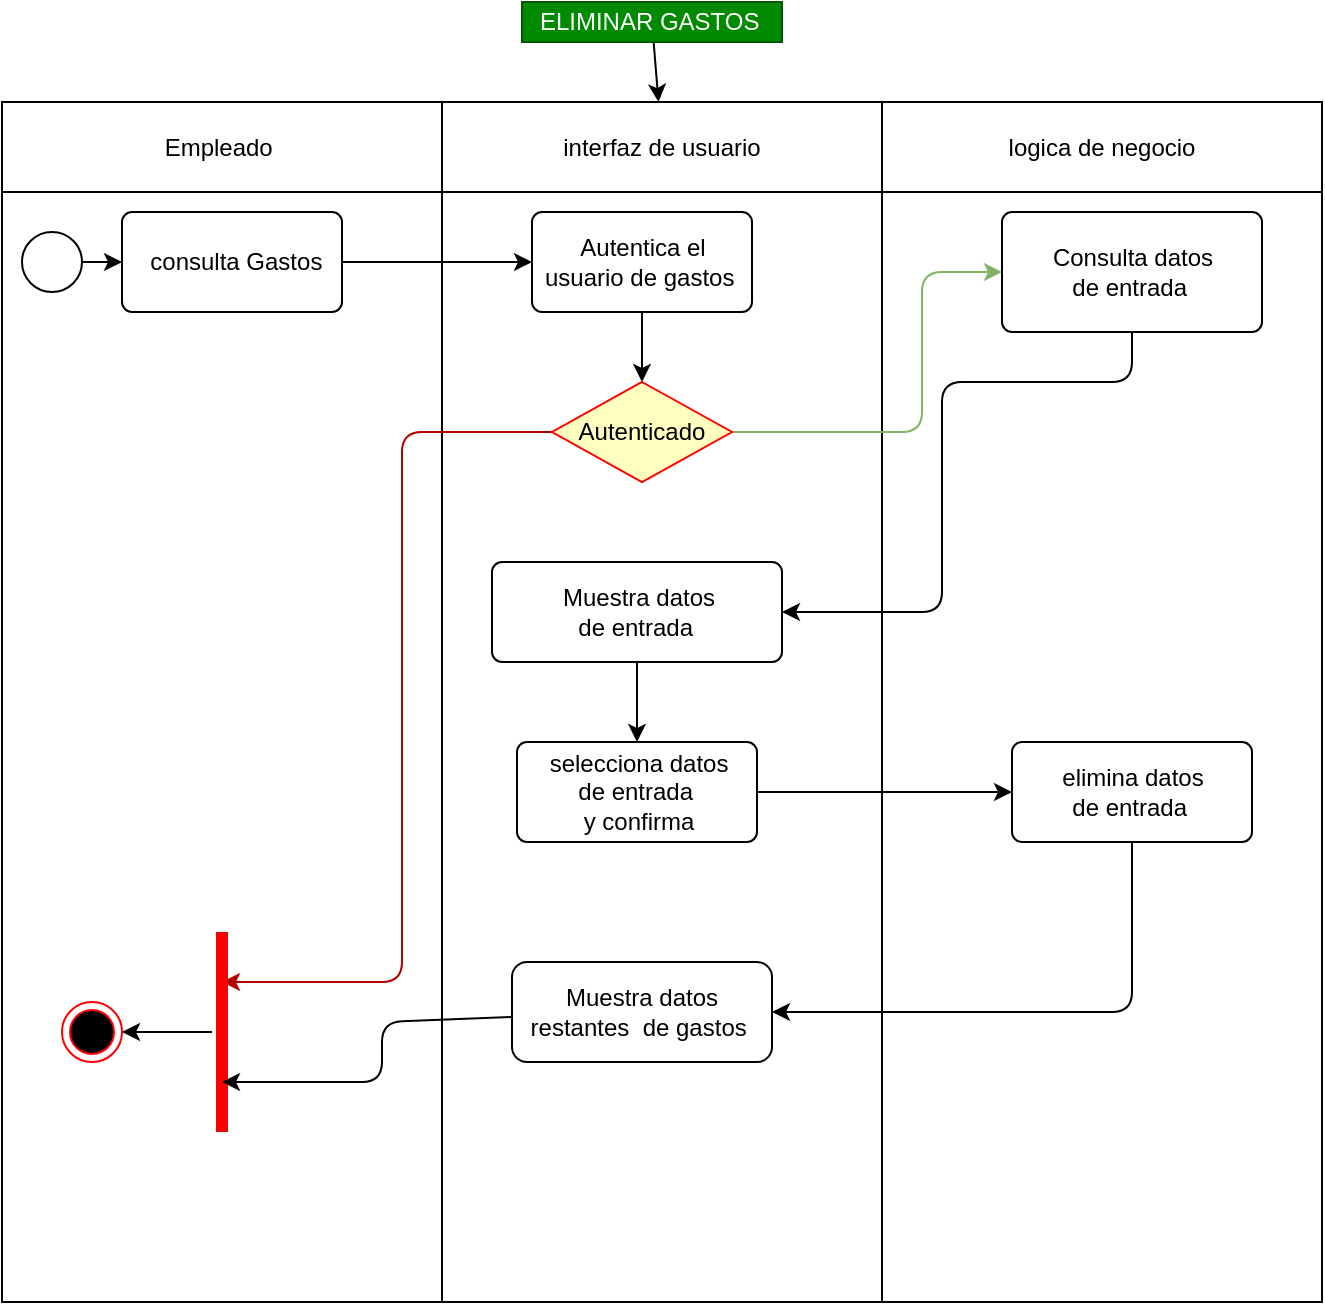 <mxfile>
    <diagram id="EhV4ey62YlgDSfZUlH4S" name="Page-1">
        <mxGraphModel dx="758" dy="607" grid="1" gridSize="10" guides="1" tooltips="1" connect="1" arrows="1" fold="1" page="1" pageScale="1" pageWidth="827" pageHeight="1169" math="0" shadow="0">
            <root>
                <mxCell id="0"/>
                <mxCell id="1" parent="0"/>
                <mxCell id="18" value="" style="edgeStyle=none;html=1;" edge="1" parent="1" source="19">
                    <mxGeometry relative="1" as="geometry">
                        <mxPoint x="388.252" y="270" as="targetPoint"/>
                    </mxGeometry>
                </mxCell>
                <mxCell id="19" value="ELIMINAR GASTOS&amp;nbsp;" style="text;html=1;resizable=0;autosize=1;align=center;verticalAlign=middle;points=[];rounded=0;fillColor=#008a00;fontColor=#ffffff;strokeColor=#005700;" vertex="1" parent="1">
                    <mxGeometry x="320" y="220" width="130" height="20" as="geometry"/>
                </mxCell>
                <mxCell id="32" value="" style="shape=table;startSize=0;container=1;collapsible=0;childLayout=tableLayout;" vertex="1" parent="1">
                    <mxGeometry x="60" y="270" width="660" height="600" as="geometry"/>
                </mxCell>
                <mxCell id="33" value="" style="shape=partialRectangle;collapsible=0;dropTarget=0;pointerEvents=0;fillColor=none;top=0;left=0;bottom=0;right=0;points=[[0,0.5],[1,0.5]];portConstraint=eastwest;" vertex="1" parent="32">
                    <mxGeometry width="660" height="45" as="geometry"/>
                </mxCell>
                <mxCell id="34" value="Empleado&amp;nbsp;" style="shape=partialRectangle;html=1;whiteSpace=wrap;connectable=0;overflow=hidden;fillColor=none;top=0;left=0;bottom=0;right=0;pointerEvents=1;" vertex="1" parent="33">
                    <mxGeometry width="220" height="45" as="geometry">
                        <mxRectangle width="220" height="45" as="alternateBounds"/>
                    </mxGeometry>
                </mxCell>
                <mxCell id="35" value="interfaz de usuario" style="shape=partialRectangle;html=1;whiteSpace=wrap;connectable=0;overflow=hidden;fillColor=none;top=0;left=0;bottom=0;right=0;pointerEvents=1;" vertex="1" parent="33">
                    <mxGeometry x="220" width="220" height="45" as="geometry">
                        <mxRectangle width="220" height="45" as="alternateBounds"/>
                    </mxGeometry>
                </mxCell>
                <mxCell id="36" value="logica de negocio" style="shape=partialRectangle;html=1;whiteSpace=wrap;connectable=0;overflow=hidden;fillColor=none;top=0;left=0;bottom=0;right=0;pointerEvents=1;" vertex="1" parent="33">
                    <mxGeometry x="440" width="220" height="45" as="geometry">
                        <mxRectangle width="220" height="45" as="alternateBounds"/>
                    </mxGeometry>
                </mxCell>
                <mxCell id="37" value="" style="shape=partialRectangle;collapsible=0;dropTarget=0;pointerEvents=0;fillColor=none;top=0;left=0;bottom=0;right=0;points=[[0,0.5],[1,0.5]];portConstraint=eastwest;" vertex="1" parent="32">
                    <mxGeometry y="45" width="660" height="555" as="geometry"/>
                </mxCell>
                <mxCell id="38" value="" style="shape=partialRectangle;html=1;whiteSpace=wrap;connectable=0;overflow=hidden;fillColor=none;top=0;left=0;bottom=0;right=0;pointerEvents=1;" vertex="1" parent="37">
                    <mxGeometry width="220" height="555" as="geometry">
                        <mxRectangle width="220" height="555" as="alternateBounds"/>
                    </mxGeometry>
                </mxCell>
                <mxCell id="39" value="" style="shape=partialRectangle;html=1;whiteSpace=wrap;connectable=0;overflow=hidden;fillColor=none;top=0;left=0;bottom=0;right=0;pointerEvents=1;" vertex="1" parent="37">
                    <mxGeometry x="220" width="220" height="555" as="geometry">
                        <mxRectangle width="220" height="555" as="alternateBounds"/>
                    </mxGeometry>
                </mxCell>
                <mxCell id="40" value="" style="shape=partialRectangle;html=1;whiteSpace=wrap;connectable=0;overflow=hidden;fillColor=none;top=0;left=0;bottom=0;right=0;pointerEvents=1;" vertex="1" parent="37">
                    <mxGeometry x="440" width="220" height="555" as="geometry">
                        <mxRectangle width="220" height="555" as="alternateBounds"/>
                    </mxGeometry>
                </mxCell>
                <mxCell id="41" style="edgeStyle=none;html=1;entryX=0;entryY=0.5;entryDx=0;entryDy=0;" edge="1" parent="1" source="42">
                    <mxGeometry relative="1" as="geometry">
                        <mxPoint x="120" y="350" as="targetPoint"/>
                    </mxGeometry>
                </mxCell>
                <mxCell id="42" value="" style="ellipse;html=1;fillColor=#FFFFFF;" vertex="1" parent="1">
                    <mxGeometry x="70" y="335" width="30" height="30" as="geometry"/>
                </mxCell>
                <mxCell id="43" value="" style="ellipse;html=1;shape=endState;fillColor=#000000;strokeColor=#ff0000;" vertex="1" parent="1">
                    <mxGeometry x="90" y="720" width="30" height="30" as="geometry"/>
                </mxCell>
                <mxCell id="44" value="" style="edgeStyle=none;html=1;" edge="1" parent="1" source="45" target="47">
                    <mxGeometry relative="1" as="geometry"/>
                </mxCell>
                <mxCell id="45" value="&lt;span style=&quot;color: rgb(0 , 0 , 0)&quot;&gt;&amp;nbsp;consulta Gastos&lt;/span&gt;" style="html=1;align=center;verticalAlign=middle;rounded=1;absoluteArcSize=1;arcSize=10;dashed=0;fillColor=#FFFFFF;" vertex="1" parent="1">
                    <mxGeometry x="120" y="325" width="110" height="50" as="geometry"/>
                </mxCell>
                <mxCell id="46" style="edgeStyle=none;html=1;entryX=0.5;entryY=0;entryDx=0;entryDy=0;" edge="1" parent="1" source="47" target="50">
                    <mxGeometry relative="1" as="geometry"/>
                </mxCell>
                <mxCell id="47" value="&lt;span style=&quot;color: rgb(0 , 0 , 0)&quot;&gt;Autentica el &lt;br&gt;usuario de gastos&amp;nbsp;&lt;/span&gt;" style="html=1;align=center;verticalAlign=middle;rounded=1;absoluteArcSize=1;arcSize=10;dashed=0;fillColor=#FFFFFF;" vertex="1" parent="1">
                    <mxGeometry x="325" y="325" width="110" height="50" as="geometry"/>
                </mxCell>
                <mxCell id="48" style="edgeStyle=none;html=1;entryX=0;entryY=0.5;entryDx=0;entryDy=0;fontColor=#00CC00;fillColor=#d5e8d4;strokeColor=#82b366;gradientColor=#97d077;exitX=1;exitY=0.5;exitDx=0;exitDy=0;" edge="1" parent="1" source="50" target="54">
                    <mxGeometry relative="1" as="geometry">
                        <mxPoint x="380" y="510" as="targetPoint"/>
                        <Array as="points">
                            <mxPoint x="520" y="435"/>
                            <mxPoint x="520" y="355"/>
                        </Array>
                    </mxGeometry>
                </mxCell>
                <mxCell id="49" style="edgeStyle=none;html=1;entryX=0.75;entryY=0.5;entryDx=0;entryDy=0;entryPerimeter=0;fontColor=#FFFFFF;fillColor=#e51400;strokeColor=#B20000;" edge="1" parent="1" source="50" target="60">
                    <mxGeometry relative="1" as="geometry">
                        <Array as="points">
                            <mxPoint x="260" y="435"/>
                            <mxPoint x="260" y="710"/>
                        </Array>
                    </mxGeometry>
                </mxCell>
                <mxCell id="50" value="&lt;span style=&quot;color: rgb(0 , 0 , 0)&quot;&gt;Autenticado&lt;/span&gt;" style="rhombus;whiteSpace=wrap;html=1;fillColor=#ffffc0;strokeColor=#ff0000;" vertex="1" parent="1">
                    <mxGeometry x="335" y="410" width="90" height="50" as="geometry"/>
                </mxCell>
                <mxCell id="51" value="&lt;font color=&quot;#ffffff&quot;&gt;NO&lt;/font&gt;" style="text;html=1;resizable=0;autosize=1;align=center;verticalAlign=middle;points=[];fillColor=none;strokeColor=none;rounded=0;fontColor=#00CC00;" vertex="1" parent="1">
                    <mxGeometry x="305" y="440" width="30" height="20" as="geometry"/>
                </mxCell>
                <mxCell id="52" value="&lt;font color=&quot;#ffffff&quot;&gt;SI&lt;/font&gt;" style="text;html=1;resizable=0;autosize=1;align=center;verticalAlign=middle;points=[];fillColor=none;strokeColor=none;rounded=0;fontColor=#00CC00;" vertex="1" parent="1">
                    <mxGeometry x="435" y="440" width="30" height="20" as="geometry"/>
                </mxCell>
                <mxCell id="53" style="edgeStyle=none;html=1;entryX=1;entryY=0.5;entryDx=0;entryDy=0;fontColor=#FFFFFF;exitX=0.5;exitY=1;exitDx=0;exitDy=0;" edge="1" parent="1" source="54" target="58">
                    <mxGeometry relative="1" as="geometry">
                        <Array as="points">
                            <mxPoint x="625" y="410"/>
                            <mxPoint x="530" y="410"/>
                            <mxPoint x="530" y="525"/>
                        </Array>
                    </mxGeometry>
                </mxCell>
                <mxCell id="54" value="&lt;span style=&quot;color: rgb(0 , 0 , 0)&quot;&gt;Consulta datos &lt;br&gt;de entrada&amp;nbsp;&lt;/span&gt;" style="html=1;align=center;verticalAlign=middle;rounded=1;absoluteArcSize=1;arcSize=10;dashed=0;fillColor=#FFFFFF;" vertex="1" parent="1">
                    <mxGeometry x="560" y="325" width="130" height="60" as="geometry"/>
                </mxCell>
                <mxCell id="75" style="edgeStyle=none;html=1;entryX=0;entryY=0.5;entryDx=0;entryDy=0;" edge="1" parent="1" source="56" target="67">
                    <mxGeometry relative="1" as="geometry"/>
                </mxCell>
                <mxCell id="56" value="&lt;font color=&quot;#000000&quot;&gt;selecciona datos &lt;br&gt;de entrada&amp;nbsp;&lt;br&gt;&lt;/font&gt;&lt;span style=&quot;color: rgb(0 , 0 , 0)&quot;&gt;y confirma&lt;/span&gt;" style="html=1;align=center;verticalAlign=middle;rounded=1;absoluteArcSize=1;arcSize=10;dashed=0;fillColor=#FFFFFF;" vertex="1" parent="1">
                    <mxGeometry x="317.5" y="590" width="120" height="50" as="geometry"/>
                </mxCell>
                <mxCell id="57" style="edgeStyle=none;html=1;" edge="1" parent="1" source="58" target="56">
                    <mxGeometry relative="1" as="geometry"/>
                </mxCell>
                <mxCell id="58" value="&lt;font color=&quot;#000000&quot;&gt;Muestra datos &lt;br&gt;de entrada&amp;nbsp;&lt;/font&gt;" style="html=1;align=center;verticalAlign=middle;rounded=1;absoluteArcSize=1;arcSize=10;dashed=0;fillColor=#FFFFFF;" vertex="1" parent="1">
                    <mxGeometry x="305" y="500" width="145" height="50" as="geometry"/>
                </mxCell>
                <mxCell id="59" style="edgeStyle=none;html=1;entryX=1;entryY=0.5;entryDx=0;entryDy=0;fontColor=#FFFFFF;" edge="1" parent="1" source="60" target="43">
                    <mxGeometry relative="1" as="geometry"/>
                </mxCell>
                <mxCell id="60" value="" style="shape=line;html=1;strokeWidth=6;strokeColor=#ff0000;rotation=-90;" vertex="1" parent="1">
                    <mxGeometry x="120" y="730" width="100" height="10" as="geometry"/>
                </mxCell>
                <mxCell id="74" style="edgeStyle=none;html=1;entryX=1;entryY=0.5;entryDx=0;entryDy=0;" edge="1" parent="1" source="67" target="73">
                    <mxGeometry relative="1" as="geometry">
                        <Array as="points">
                            <mxPoint x="625" y="725"/>
                        </Array>
                    </mxGeometry>
                </mxCell>
                <mxCell id="67" value="&lt;font color=&quot;#000000&quot;&gt;elimina datos &lt;br&gt;de entrada&amp;nbsp;&lt;/font&gt;" style="html=1;align=center;verticalAlign=middle;rounded=1;absoluteArcSize=1;arcSize=10;dashed=0;fillColor=#FFFFFF;" vertex="1" parent="1">
                    <mxGeometry x="565" y="590" width="120" height="50" as="geometry"/>
                </mxCell>
                <mxCell id="72" style="edgeStyle=none;html=1;entryX=0.25;entryY=0.5;entryDx=0;entryDy=0;entryPerimeter=0;" edge="1" parent="1" source="73" target="60">
                    <mxGeometry relative="1" as="geometry">
                        <Array as="points">
                            <mxPoint x="250" y="730"/>
                            <mxPoint x="250" y="760"/>
                        </Array>
                    </mxGeometry>
                </mxCell>
                <mxCell id="73" value="Muestra datos restantes&amp;nbsp; de gastos&amp;nbsp;" style="whiteSpace=wrap;html=1;fillColor=#FFFFFF;fontColor=#000000;rounded=1;" vertex="1" parent="1">
                    <mxGeometry x="315" y="700" width="130" height="50" as="geometry"/>
                </mxCell>
            </root>
        </mxGraphModel>
    </diagram>
</mxfile>